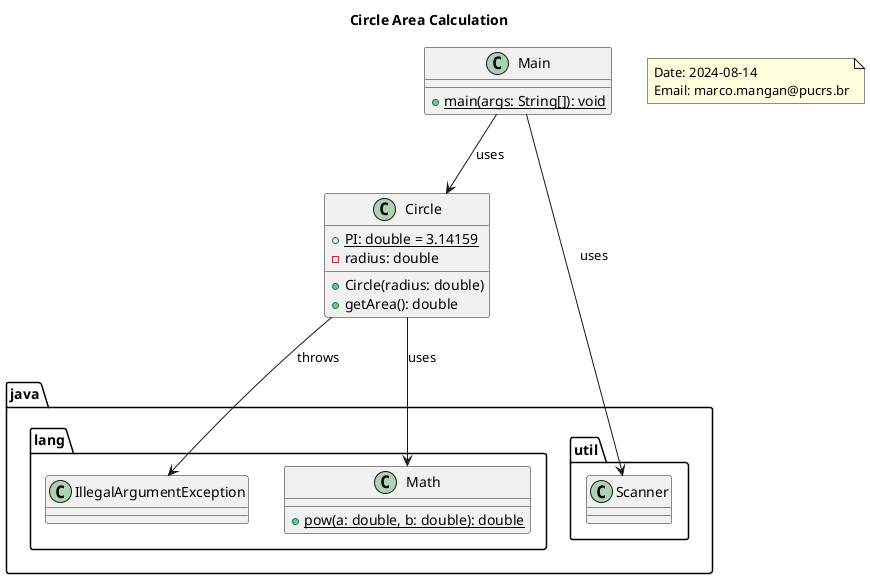@startuml

title Circle Area Calculation

package java.util {
    class Scanner {
    }
}

package java.lang {
    class IllegalArgumentException {
    }

    class Math {
        +{static} pow(a: double, b: double): double
    }
}

class Circle {
    +{static} PI: double = 3.14159
    -radius: double
    +Circle(radius: double)
    +getArea(): double
}

class Main {
    +{static} main(args: String[]): void
}

Main --> Circle : uses
Main --> Scanner : uses
Circle --> IllegalArgumentException : throws
Circle --> Math : uses

note as N1
  Date: 2024-08-14
  Email: marco.mangan@pucrs.br
end note

@enduml